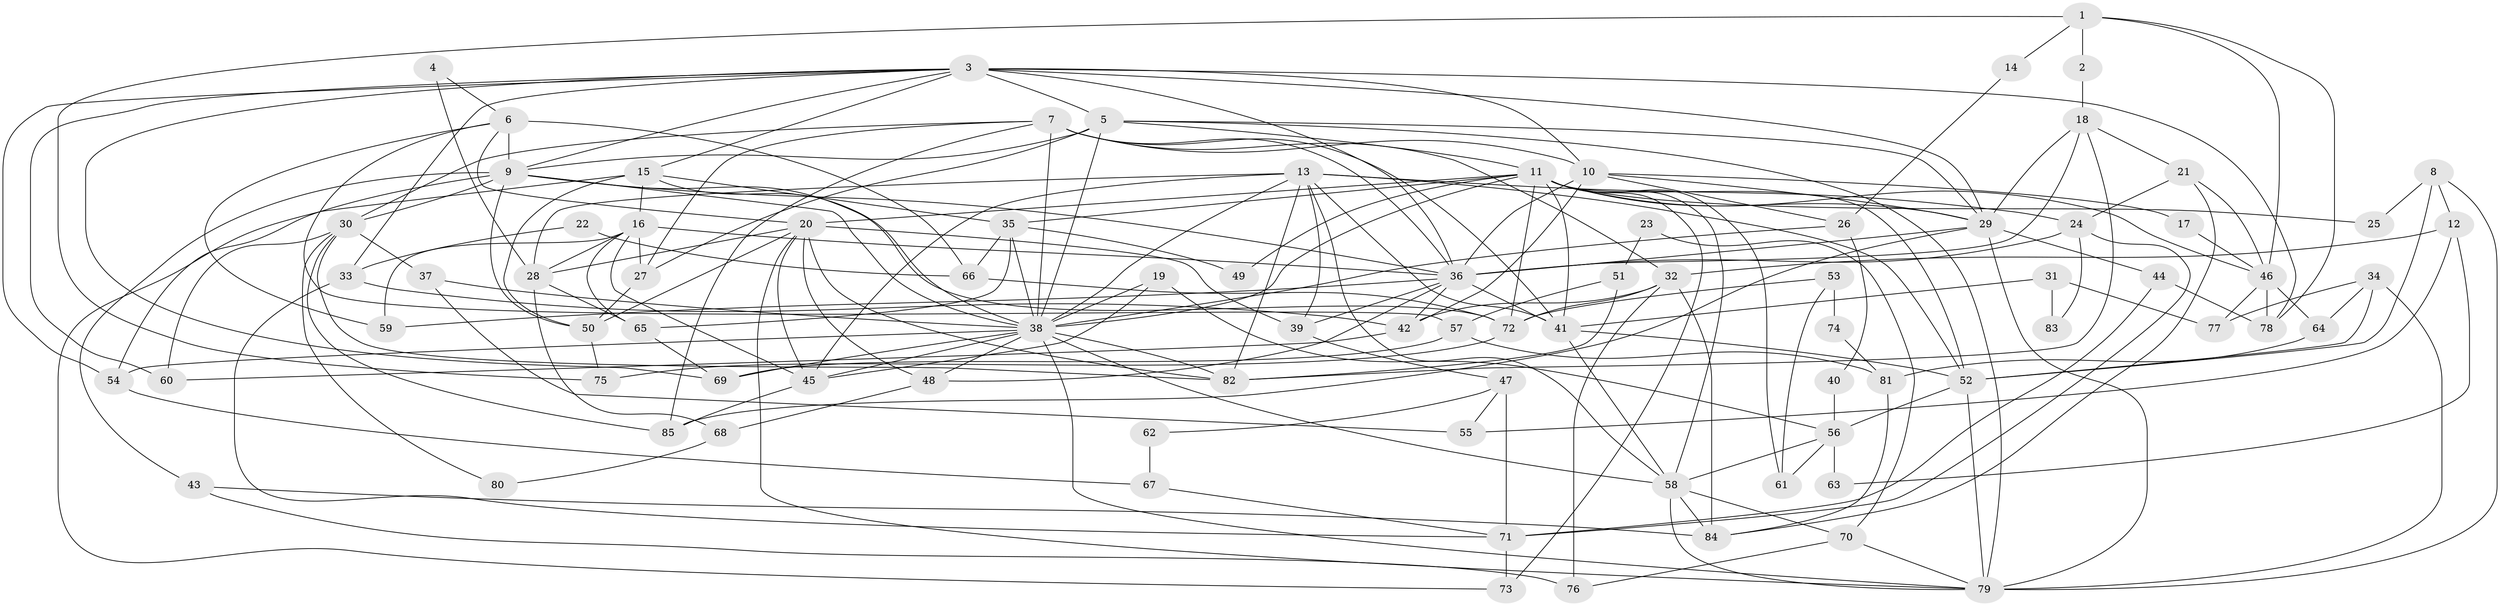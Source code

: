 // original degree distribution, {5: 0.16312056737588654, 2: 0.14893617021276595, 4: 0.2624113475177305, 3: 0.2695035460992908, 6: 0.09219858156028368, 9: 0.0070921985815602835, 7: 0.0425531914893617, 8: 0.014184397163120567}
// Generated by graph-tools (version 1.1) at 2025/51/03/04/25 22:51:06]
// undirected, 85 vertices, 207 edges
graph export_dot {
  node [color=gray90,style=filled];
  1;
  2;
  3;
  4;
  5;
  6;
  7;
  8;
  9;
  10;
  11;
  12;
  13;
  14;
  15;
  16;
  17;
  18;
  19;
  20;
  21;
  22;
  23;
  24;
  25;
  26;
  27;
  28;
  29;
  30;
  31;
  32;
  33;
  34;
  35;
  36;
  37;
  38;
  39;
  40;
  41;
  42;
  43;
  44;
  45;
  46;
  47;
  48;
  49;
  50;
  51;
  52;
  53;
  54;
  55;
  56;
  57;
  58;
  59;
  60;
  61;
  62;
  63;
  64;
  65;
  66;
  67;
  68;
  69;
  70;
  71;
  72;
  73;
  74;
  75;
  76;
  77;
  78;
  79;
  80;
  81;
  82;
  83;
  84;
  85;
  1 -- 2 [weight=1.0];
  1 -- 14 [weight=1.0];
  1 -- 46 [weight=1.0];
  1 -- 75 [weight=1.0];
  1 -- 78 [weight=1.0];
  2 -- 18 [weight=1.0];
  3 -- 5 [weight=2.0];
  3 -- 9 [weight=1.0];
  3 -- 10 [weight=2.0];
  3 -- 15 [weight=2.0];
  3 -- 29 [weight=1.0];
  3 -- 33 [weight=1.0];
  3 -- 36 [weight=1.0];
  3 -- 54 [weight=1.0];
  3 -- 60 [weight=1.0];
  3 -- 69 [weight=1.0];
  3 -- 78 [weight=1.0];
  4 -- 6 [weight=1.0];
  4 -- 28 [weight=1.0];
  5 -- 9 [weight=1.0];
  5 -- 11 [weight=1.0];
  5 -- 27 [weight=1.0];
  5 -- 29 [weight=1.0];
  5 -- 38 [weight=1.0];
  5 -- 79 [weight=1.0];
  6 -- 9 [weight=4.0];
  6 -- 20 [weight=1.0];
  6 -- 57 [weight=1.0];
  6 -- 59 [weight=1.0];
  6 -- 66 [weight=1.0];
  7 -- 10 [weight=1.0];
  7 -- 27 [weight=1.0];
  7 -- 30 [weight=1.0];
  7 -- 32 [weight=1.0];
  7 -- 36 [weight=1.0];
  7 -- 38 [weight=1.0];
  7 -- 41 [weight=1.0];
  7 -- 85 [weight=1.0];
  8 -- 12 [weight=1.0];
  8 -- 25 [weight=1.0];
  8 -- 52 [weight=1.0];
  8 -- 79 [weight=1.0];
  9 -- 30 [weight=3.0];
  9 -- 36 [weight=2.0];
  9 -- 38 [weight=1.0];
  9 -- 43 [weight=1.0];
  9 -- 50 [weight=1.0];
  9 -- 54 [weight=1.0];
  9 -- 72 [weight=1.0];
  10 -- 17 [weight=1.0];
  10 -- 26 [weight=1.0];
  10 -- 29 [weight=1.0];
  10 -- 36 [weight=2.0];
  10 -- 42 [weight=1.0];
  11 -- 20 [weight=2.0];
  11 -- 25 [weight=1.0];
  11 -- 29 [weight=1.0];
  11 -- 35 [weight=1.0];
  11 -- 38 [weight=2.0];
  11 -- 41 [weight=1.0];
  11 -- 46 [weight=1.0];
  11 -- 49 [weight=1.0];
  11 -- 52 [weight=1.0];
  11 -- 58 [weight=1.0];
  11 -- 61 [weight=1.0];
  11 -- 72 [weight=1.0];
  11 -- 73 [weight=1.0];
  12 -- 32 [weight=1.0];
  12 -- 55 [weight=1.0];
  12 -- 63 [weight=1.0];
  13 -- 24 [weight=1.0];
  13 -- 28 [weight=1.0];
  13 -- 38 [weight=1.0];
  13 -- 39 [weight=1.0];
  13 -- 41 [weight=1.0];
  13 -- 45 [weight=1.0];
  13 -- 52 [weight=1.0];
  13 -- 58 [weight=1.0];
  13 -- 82 [weight=1.0];
  14 -- 26 [weight=1.0];
  15 -- 16 [weight=1.0];
  15 -- 35 [weight=1.0];
  15 -- 38 [weight=3.0];
  15 -- 50 [weight=1.0];
  15 -- 73 [weight=1.0];
  16 -- 27 [weight=2.0];
  16 -- 28 [weight=1.0];
  16 -- 36 [weight=1.0];
  16 -- 45 [weight=1.0];
  16 -- 59 [weight=1.0];
  16 -- 65 [weight=1.0];
  17 -- 46 [weight=1.0];
  18 -- 21 [weight=1.0];
  18 -- 29 [weight=1.0];
  18 -- 36 [weight=1.0];
  18 -- 82 [weight=1.0];
  19 -- 38 [weight=1.0];
  19 -- 45 [weight=1.0];
  19 -- 56 [weight=1.0];
  20 -- 28 [weight=1.0];
  20 -- 39 [weight=1.0];
  20 -- 45 [weight=1.0];
  20 -- 48 [weight=1.0];
  20 -- 50 [weight=1.0];
  20 -- 79 [weight=1.0];
  20 -- 82 [weight=1.0];
  21 -- 24 [weight=1.0];
  21 -- 46 [weight=1.0];
  21 -- 84 [weight=1.0];
  22 -- 33 [weight=1.0];
  22 -- 66 [weight=1.0];
  23 -- 51 [weight=1.0];
  23 -- 70 [weight=1.0];
  24 -- 36 [weight=1.0];
  24 -- 71 [weight=1.0];
  24 -- 83 [weight=1.0];
  26 -- 38 [weight=1.0];
  26 -- 40 [weight=1.0];
  27 -- 50 [weight=1.0];
  28 -- 65 [weight=1.0];
  28 -- 68 [weight=1.0];
  29 -- 36 [weight=1.0];
  29 -- 44 [weight=1.0];
  29 -- 79 [weight=1.0];
  29 -- 85 [weight=1.0];
  30 -- 37 [weight=1.0];
  30 -- 60 [weight=1.0];
  30 -- 80 [weight=1.0];
  30 -- 82 [weight=1.0];
  30 -- 85 [weight=1.0];
  31 -- 41 [weight=1.0];
  31 -- 77 [weight=1.0];
  31 -- 83 [weight=1.0];
  32 -- 42 [weight=1.0];
  32 -- 72 [weight=1.0];
  32 -- 76 [weight=1.0];
  32 -- 84 [weight=1.0];
  33 -- 42 [weight=1.0];
  33 -- 71 [weight=1.0];
  34 -- 52 [weight=1.0];
  34 -- 64 [weight=1.0];
  34 -- 77 [weight=1.0];
  34 -- 79 [weight=1.0];
  35 -- 38 [weight=1.0];
  35 -- 49 [weight=1.0];
  35 -- 65 [weight=2.0];
  35 -- 66 [weight=1.0];
  36 -- 39 [weight=1.0];
  36 -- 41 [weight=1.0];
  36 -- 42 [weight=1.0];
  36 -- 48 [weight=1.0];
  36 -- 59 [weight=1.0];
  37 -- 38 [weight=1.0];
  37 -- 55 [weight=1.0];
  38 -- 45 [weight=2.0];
  38 -- 48 [weight=1.0];
  38 -- 54 [weight=1.0];
  38 -- 58 [weight=1.0];
  38 -- 69 [weight=1.0];
  38 -- 79 [weight=1.0];
  38 -- 82 [weight=1.0];
  39 -- 47 [weight=1.0];
  40 -- 56 [weight=1.0];
  41 -- 52 [weight=1.0];
  41 -- 58 [weight=1.0];
  42 -- 60 [weight=1.0];
  43 -- 76 [weight=1.0];
  43 -- 84 [weight=1.0];
  44 -- 71 [weight=1.0];
  44 -- 78 [weight=1.0];
  45 -- 85 [weight=1.0];
  46 -- 64 [weight=1.0];
  46 -- 77 [weight=1.0];
  46 -- 78 [weight=1.0];
  47 -- 55 [weight=1.0];
  47 -- 62 [weight=1.0];
  47 -- 71 [weight=1.0];
  48 -- 68 [weight=1.0];
  50 -- 75 [weight=1.0];
  51 -- 57 [weight=1.0];
  51 -- 82 [weight=1.0];
  52 -- 56 [weight=1.0];
  52 -- 79 [weight=1.0];
  53 -- 61 [weight=1.0];
  53 -- 72 [weight=1.0];
  53 -- 74 [weight=1.0];
  54 -- 67 [weight=1.0];
  56 -- 58 [weight=1.0];
  56 -- 61 [weight=1.0];
  56 -- 63 [weight=1.0];
  57 -- 69 [weight=1.0];
  57 -- 81 [weight=1.0];
  58 -- 70 [weight=1.0];
  58 -- 79 [weight=1.0];
  58 -- 84 [weight=1.0];
  62 -- 67 [weight=1.0];
  64 -- 81 [weight=1.0];
  65 -- 69 [weight=1.0];
  66 -- 72 [weight=1.0];
  67 -- 71 [weight=1.0];
  68 -- 80 [weight=1.0];
  70 -- 76 [weight=1.0];
  70 -- 79 [weight=1.0];
  71 -- 73 [weight=1.0];
  72 -- 75 [weight=1.0];
  74 -- 81 [weight=1.0];
  81 -- 84 [weight=1.0];
}
